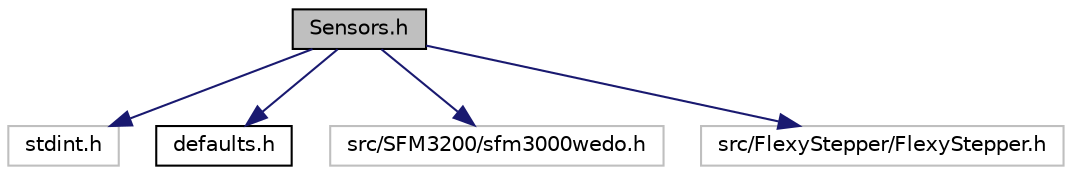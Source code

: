 digraph "Sensors.h"
{
 // INTERACTIVE_SVG=YES
 // LATEX_PDF_SIZE
  edge [fontname="Helvetica",fontsize="10",labelfontname="Helvetica",labelfontsize="10"];
  node [fontname="Helvetica",fontsize="10",shape=record];
  Node1 [label="Sensors.h",height=0.2,width=0.4,color="black", fillcolor="grey75", style="filled", fontcolor="black",tooltip=" "];
  Node1 -> Node2 [color="midnightblue",fontsize="10",style="solid"];
  Node2 [label="stdint.h",height=0.2,width=0.4,color="grey75", fillcolor="white", style="filled",tooltip=" "];
  Node1 -> Node3 [color="midnightblue",fontsize="10",style="solid"];
  Node3 [label="defaults.h",height=0.2,width=0.4,color="black", fillcolor="white", style="filled",URL="$defaults_8h.html",tooltip=" "];
  Node1 -> Node4 [color="midnightblue",fontsize="10",style="solid"];
  Node4 [label="src/SFM3200/sfm3000wedo.h",height=0.2,width=0.4,color="grey75", fillcolor="white", style="filled",tooltip=" "];
  Node1 -> Node5 [color="midnightblue",fontsize="10",style="solid"];
  Node5 [label="src/FlexyStepper/FlexyStepper.h",height=0.2,width=0.4,color="grey75", fillcolor="white", style="filled",tooltip=" "];
}
